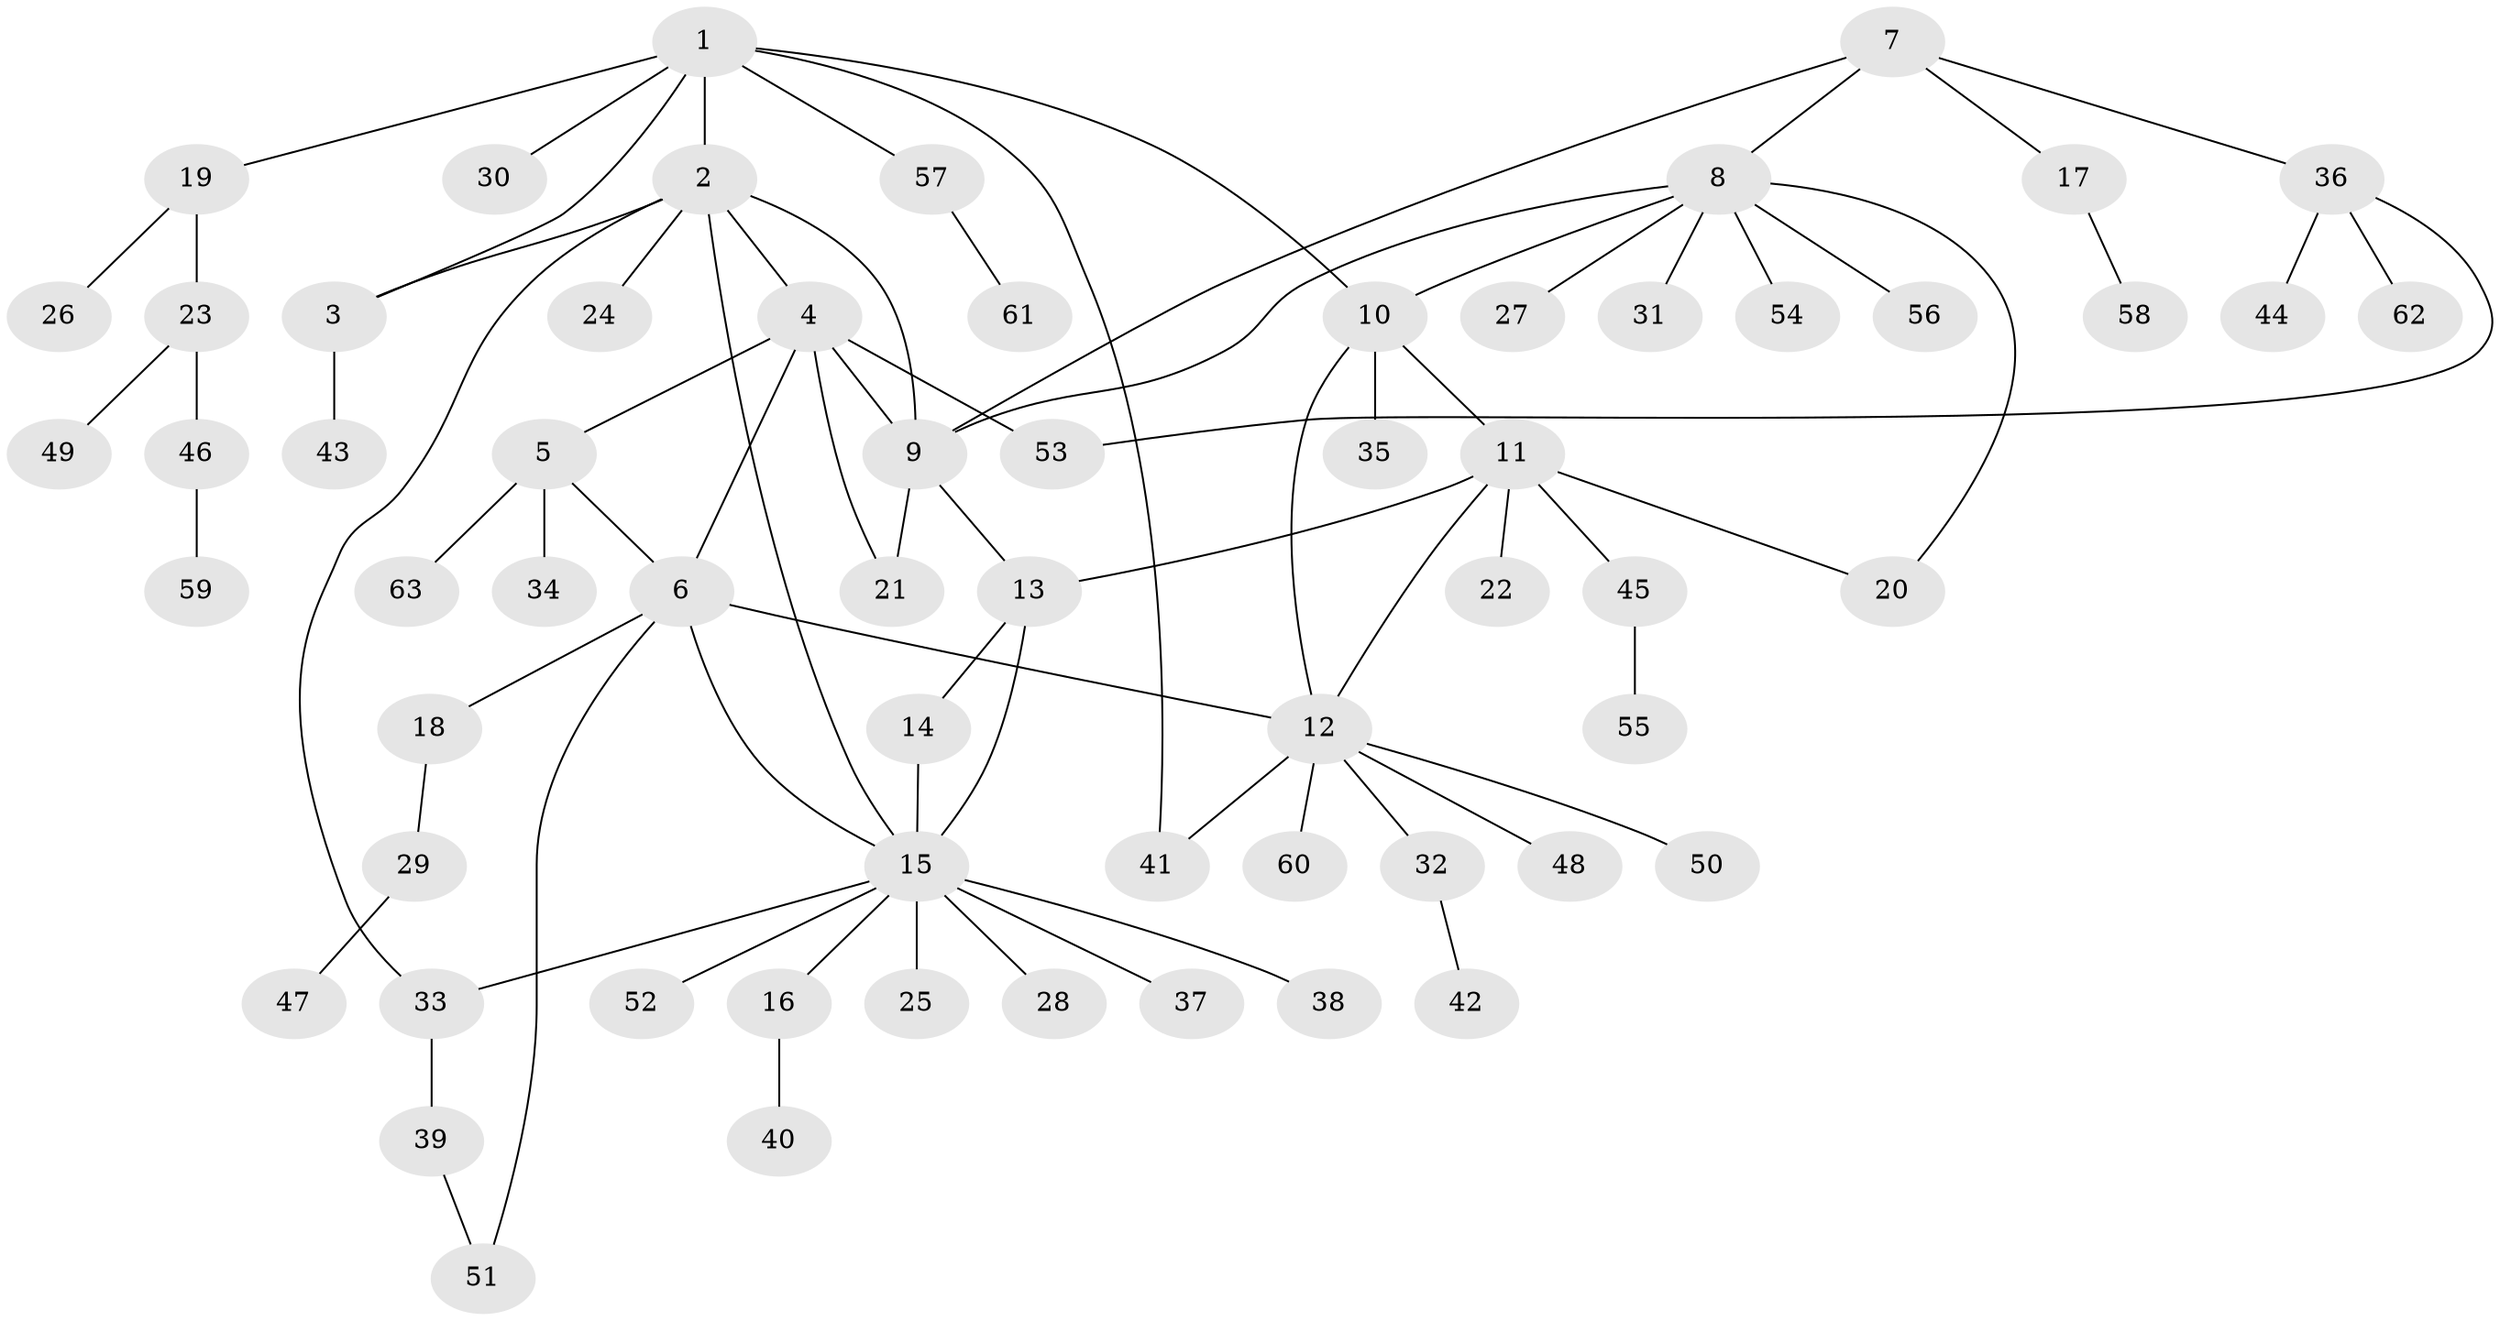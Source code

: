 // Generated by graph-tools (version 1.1) at 2025/50/03/09/25 03:50:37]
// undirected, 63 vertices, 79 edges
graph export_dot {
graph [start="1"]
  node [color=gray90,style=filled];
  1;
  2;
  3;
  4;
  5;
  6;
  7;
  8;
  9;
  10;
  11;
  12;
  13;
  14;
  15;
  16;
  17;
  18;
  19;
  20;
  21;
  22;
  23;
  24;
  25;
  26;
  27;
  28;
  29;
  30;
  31;
  32;
  33;
  34;
  35;
  36;
  37;
  38;
  39;
  40;
  41;
  42;
  43;
  44;
  45;
  46;
  47;
  48;
  49;
  50;
  51;
  52;
  53;
  54;
  55;
  56;
  57;
  58;
  59;
  60;
  61;
  62;
  63;
  1 -- 2;
  1 -- 3;
  1 -- 10;
  1 -- 19;
  1 -- 30;
  1 -- 41;
  1 -- 57;
  2 -- 3;
  2 -- 4;
  2 -- 9;
  2 -- 15;
  2 -- 24;
  2 -- 33;
  3 -- 43;
  4 -- 5;
  4 -- 6;
  4 -- 9;
  4 -- 21;
  4 -- 53;
  5 -- 6;
  5 -- 34;
  5 -- 63;
  6 -- 12;
  6 -- 15;
  6 -- 18;
  6 -- 51;
  7 -- 8;
  7 -- 9;
  7 -- 17;
  7 -- 36;
  8 -- 9;
  8 -- 10;
  8 -- 20;
  8 -- 27;
  8 -- 31;
  8 -- 54;
  8 -- 56;
  9 -- 13;
  9 -- 21;
  10 -- 11;
  10 -- 12;
  10 -- 35;
  11 -- 12;
  11 -- 13;
  11 -- 20;
  11 -- 22;
  11 -- 45;
  12 -- 32;
  12 -- 41;
  12 -- 48;
  12 -- 50;
  12 -- 60;
  13 -- 14;
  13 -- 15;
  14 -- 15;
  15 -- 16;
  15 -- 25;
  15 -- 28;
  15 -- 33;
  15 -- 37;
  15 -- 38;
  15 -- 52;
  16 -- 40;
  17 -- 58;
  18 -- 29;
  19 -- 23;
  19 -- 26;
  23 -- 46;
  23 -- 49;
  29 -- 47;
  32 -- 42;
  33 -- 39;
  36 -- 44;
  36 -- 53;
  36 -- 62;
  39 -- 51;
  45 -- 55;
  46 -- 59;
  57 -- 61;
}
